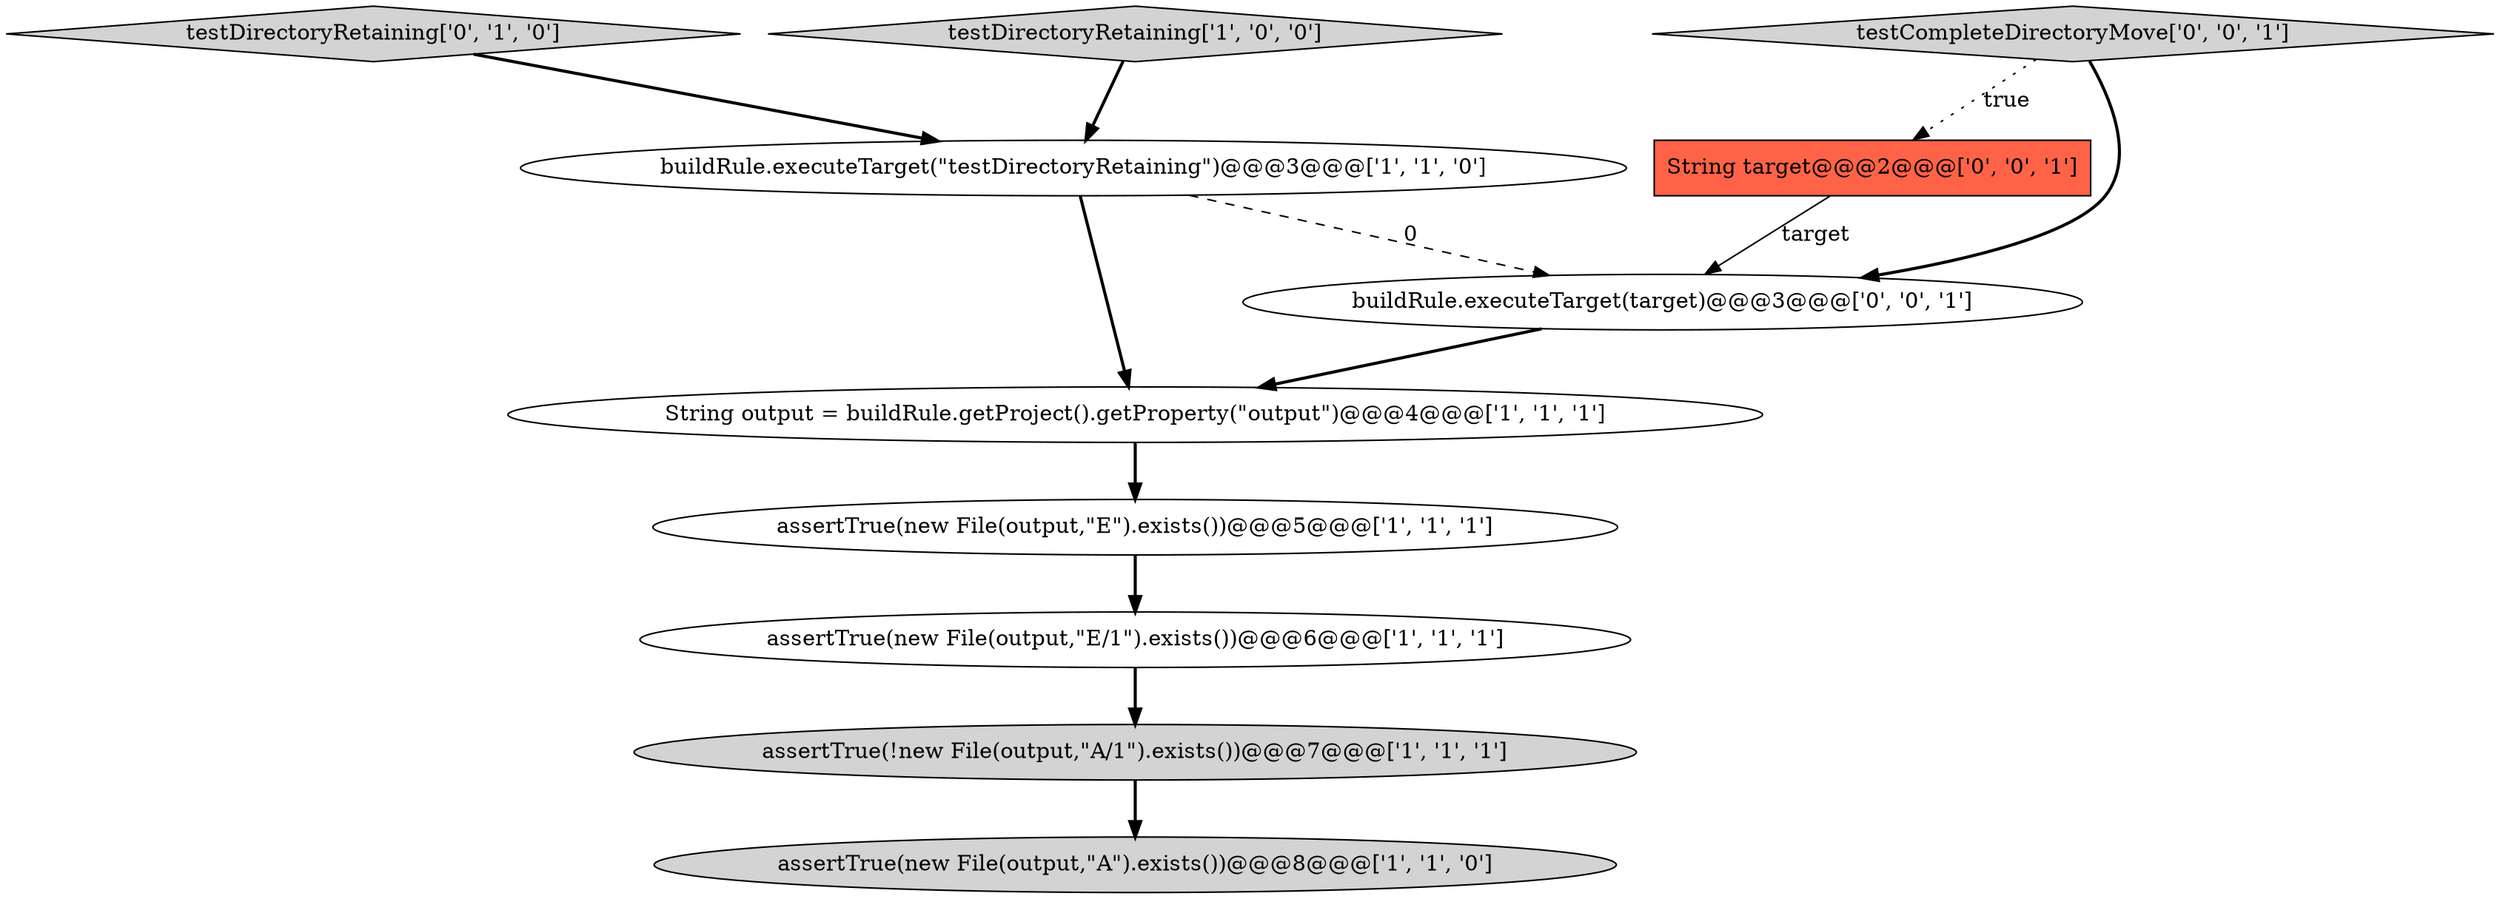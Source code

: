 digraph {
8 [style = filled, label = "String target@@@2@@@['0', '0', '1']", fillcolor = tomato, shape = box image = "AAA0AAABBB3BBB"];
5 [style = filled, label = "assertTrue(new File(output,\"E\").exists())@@@5@@@['1', '1', '1']", fillcolor = white, shape = ellipse image = "AAA0AAABBB1BBB"];
9 [style = filled, label = "testCompleteDirectoryMove['0', '0', '1']", fillcolor = lightgray, shape = diamond image = "AAA0AAABBB3BBB"];
4 [style = filled, label = "String output = buildRule.getProject().getProperty(\"output\")@@@4@@@['1', '1', '1']", fillcolor = white, shape = ellipse image = "AAA0AAABBB1BBB"];
2 [style = filled, label = "assertTrue(new File(output,\"E/1\").exists())@@@6@@@['1', '1', '1']", fillcolor = white, shape = ellipse image = "AAA0AAABBB1BBB"];
7 [style = filled, label = "testDirectoryRetaining['0', '1', '0']", fillcolor = lightgray, shape = diamond image = "AAA0AAABBB2BBB"];
0 [style = filled, label = "assertTrue(!new File(output,\"A/1\").exists())@@@7@@@['1', '1', '1']", fillcolor = lightgray, shape = ellipse image = "AAA0AAABBB1BBB"];
10 [style = filled, label = "buildRule.executeTarget(target)@@@3@@@['0', '0', '1']", fillcolor = white, shape = ellipse image = "AAA0AAABBB3BBB"];
6 [style = filled, label = "testDirectoryRetaining['1', '0', '0']", fillcolor = lightgray, shape = diamond image = "AAA0AAABBB1BBB"];
3 [style = filled, label = "buildRule.executeTarget(\"testDirectoryRetaining\")@@@3@@@['1', '1', '0']", fillcolor = white, shape = ellipse image = "AAA0AAABBB1BBB"];
1 [style = filled, label = "assertTrue(new File(output,\"A\").exists())@@@8@@@['1', '1', '0']", fillcolor = lightgray, shape = ellipse image = "AAA0AAABBB1BBB"];
6->3 [style = bold, label=""];
5->2 [style = bold, label=""];
2->0 [style = bold, label=""];
3->10 [style = dashed, label="0"];
9->10 [style = bold, label=""];
4->5 [style = bold, label=""];
3->4 [style = bold, label=""];
0->1 [style = bold, label=""];
7->3 [style = bold, label=""];
8->10 [style = solid, label="target"];
9->8 [style = dotted, label="true"];
10->4 [style = bold, label=""];
}

